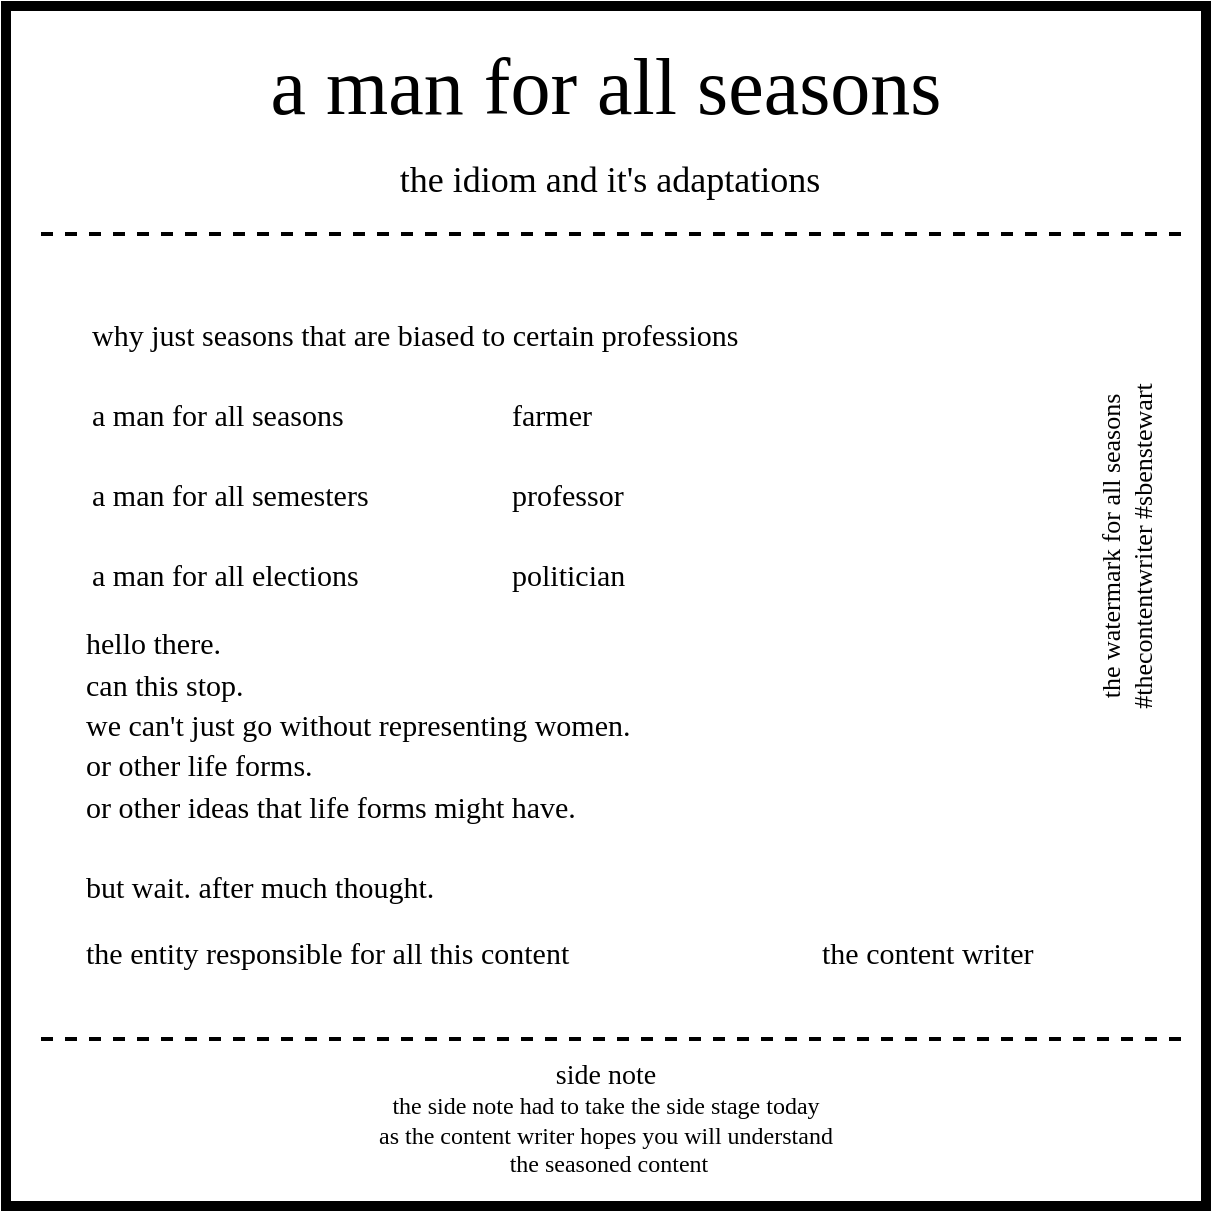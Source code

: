 <mxfile version="12.4.2" type="device" pages="1"><diagram id="dX7Dphyso45SB9-RoEhv" name="Page-1"><mxGraphModel dx="742" dy="491" grid="1" gridSize="10" guides="1" tooltips="1" connect="1" arrows="1" fold="1" page="1" pageScale="1" pageWidth="827" pageHeight="1169" math="0" shadow="0" extFonts="xkcd^https://fonts.googleapis.com/css?family=xkcd"><root><mxCell id="0"/><mxCell id="1" parent="0"/><mxCell id="nfxZPmU7g6QgWNAvG-ER-2" value="" style="whiteSpace=wrap;html=1;aspect=fixed;strokeWidth=5;fillColor=none;" parent="1" vertex="1"><mxGeometry x="210" y="90" width="600" height="600" as="geometry"/></mxCell><mxCell id="8b6ggLF4gSHIukh4vJdm-18" value="&lt;font face=&quot;xkcd&quot;&gt;&lt;span style=&quot;font-size: 40px&quot;&gt;a man for all seasons&lt;/span&gt;&lt;br&gt;&lt;/font&gt;" style="text;html=1;strokeColor=none;fillColor=none;align=center;verticalAlign=middle;whiteSpace=wrap;rounded=0;" parent="1" vertex="1"><mxGeometry x="225" y="120" width="570" height="20" as="geometry"/></mxCell><mxCell id="8b6ggLF4gSHIukh4vJdm-24" value="&lt;font face=&quot;xkcd&quot;&gt;&lt;span style=&quot;font-size: 18px&quot;&gt;the idiom and it's adaptations&lt;/span&gt;&lt;br&gt;&lt;/font&gt;" style="text;html=1;strokeColor=none;fillColor=none;align=center;verticalAlign=middle;whiteSpace=wrap;rounded=0;" parent="1" vertex="1"><mxGeometry x="271.5" y="167" width="480" height="20" as="geometry"/></mxCell><mxCell id="8b6ggLF4gSHIukh4vJdm-30" value="" style="endArrow=none;dashed=1;html=1;strokeWidth=2;" parent="1" edge="1"><mxGeometry width="50" height="50" relative="1" as="geometry"><mxPoint x="797.5" y="204" as="sourcePoint"/><mxPoint x="222.5" y="204" as="targetPoint"/></mxGeometry></mxCell><mxCell id="k-dpR7HA_-HZ3Fbqk2lw-16" value="" style="endArrow=none;dashed=1;html=1;strokeWidth=2;" parent="1" edge="1"><mxGeometry width="50" height="50" relative="1" as="geometry"><mxPoint x="797.5" y="606.5" as="sourcePoint"/><mxPoint x="222.5" y="606.5" as="targetPoint"/></mxGeometry></mxCell><mxCell id="k-dpR7HA_-HZ3Fbqk2lw-17" value="&lt;font face=&quot;xkcd&quot;&gt;&lt;span style=&quot;font-size: 14px&quot;&gt;side note&lt;/span&gt;&lt;/font&gt;&lt;font face=&quot;xkcd&quot;&gt;&lt;br&gt;the side note had to take the side stage today&lt;br&gt;as the content writer hopes you will understand&lt;br&gt;&amp;nbsp;the seasoned content&lt;br&gt;&lt;/font&gt;" style="text;html=1;strokeColor=none;fillColor=none;align=center;verticalAlign=middle;whiteSpace=wrap;rounded=0;" parent="1" vertex="1"><mxGeometry x="210" y="606" width="600" height="80" as="geometry"/></mxCell><mxCell id="euaHSMH8fYii958cPEId-22" style="edgeStyle=orthogonalEdgeStyle;rounded=0;orthogonalLoop=1;jettySize=auto;html=1;exitX=0.5;exitY=1;exitDx=0;exitDy=0;strokeWidth=2;" parent="1" edge="1"><mxGeometry relative="1" as="geometry"><mxPoint x="661" y="451" as="sourcePoint"/><mxPoint x="661" y="451" as="targetPoint"/></mxGeometry></mxCell><mxCell id="pKVuHFSoDqtFi99w7tCS-15" value="&lt;font face=&quot;xkcd&quot; style=&quot;font-size: 13px&quot;&gt;&lt;font style=&quot;font-size: 13px&quot;&gt;the watermark for all seasons&lt;br&gt;&lt;/font&gt;#thecontentwriter #sbenstewart&lt;br&gt;&lt;/font&gt;" style="text;html=1;strokeColor=none;fillColor=none;align=center;verticalAlign=middle;whiteSpace=wrap;rounded=0;rotation=-90;" parent="1" vertex="1"><mxGeometry x="640" y="350" width="260" height="20" as="geometry"/></mxCell><mxCell id="ltHqey2n1SsZWQ5ZSNxI-1" value="&lt;font style=&quot;font-size: 15px&quot;&gt;a man for all seasons&lt;/font&gt;" style="text;html=1;strokeColor=none;fillColor=none;align=left;verticalAlign=middle;whiteSpace=wrap;rounded=0;fontFamily=xkcd;fontSize=17;" parent="1" vertex="1"><mxGeometry x="251" y="280" width="179" height="29" as="geometry"/></mxCell><mxCell id="C6UbpRtFTOUmKaRcRLtf-1" value="&lt;font style=&quot;font-size: 15px&quot;&gt;farmer&lt;/font&gt;" style="text;html=1;strokeColor=none;fillColor=none;align=left;verticalAlign=middle;whiteSpace=wrap;rounded=0;fontFamily=xkcd;fontSize=17;" vertex="1" parent="1"><mxGeometry x="461" y="280" width="179" height="29" as="geometry"/></mxCell><mxCell id="C6UbpRtFTOUmKaRcRLtf-2" value="&lt;font style=&quot;font-size: 15px&quot;&gt;a man for all semesters&lt;/font&gt;" style="text;html=1;strokeColor=none;fillColor=none;align=left;verticalAlign=middle;whiteSpace=wrap;rounded=0;fontFamily=xkcd;fontSize=17;" vertex="1" parent="1"><mxGeometry x="251" y="320" width="189" height="29" as="geometry"/></mxCell><mxCell id="C6UbpRtFTOUmKaRcRLtf-3" value="&lt;span style=&quot;font-size: 15px&quot;&gt;professor&lt;/span&gt;" style="text;html=1;strokeColor=none;fillColor=none;align=left;verticalAlign=middle;whiteSpace=wrap;rounded=0;fontFamily=xkcd;fontSize=17;" vertex="1" parent="1"><mxGeometry x="461" y="320" width="179" height="29" as="geometry"/></mxCell><mxCell id="C6UbpRtFTOUmKaRcRLtf-6" value="&lt;font style=&quot;font-size: 15px&quot;&gt;a man for all elections&lt;/font&gt;" style="text;html=1;strokeColor=none;fillColor=none;align=left;verticalAlign=middle;whiteSpace=wrap;rounded=0;fontFamily=xkcd;fontSize=17;" vertex="1" parent="1"><mxGeometry x="251" y="360" width="189" height="29" as="geometry"/></mxCell><mxCell id="C6UbpRtFTOUmKaRcRLtf-7" value="&lt;span style=&quot;font-size: 15px&quot;&gt;politician&lt;/span&gt;" style="text;html=1;strokeColor=none;fillColor=none;align=left;verticalAlign=middle;whiteSpace=wrap;rounded=0;fontFamily=xkcd;fontSize=17;" vertex="1" parent="1"><mxGeometry x="461" y="360" width="179" height="29" as="geometry"/></mxCell><mxCell id="C6UbpRtFTOUmKaRcRLtf-14" value="&lt;font style=&quot;font-size: 15px&quot;&gt;why just seasons that are biased to certain professions&lt;/font&gt;" style="text;html=1;strokeColor=none;fillColor=none;align=left;verticalAlign=middle;whiteSpace=wrap;rounded=0;fontFamily=xkcd;fontSize=17;" vertex="1" parent="1"><mxGeometry x="251" y="240" width="469" height="29" as="geometry"/></mxCell><mxCell id="C6UbpRtFTOUmKaRcRLtf-15" value="&lt;font style=&quot;font-size: 15px&quot;&gt;hello there.&lt;br&gt;can this stop. &lt;br&gt;we can't just go without representing women.&lt;br&gt;or other life forms.&lt;br&gt;or other ideas that life forms might have.&lt;br&gt;&lt;br&gt;but wait. after much thought.&lt;br&gt;&lt;/font&gt;" style="text;html=1;strokeColor=none;fillColor=none;align=left;verticalAlign=middle;whiteSpace=wrap;rounded=0;fontFamily=xkcd;fontSize=17;" vertex="1" parent="1"><mxGeometry x="248" y="410" width="469" height="120" as="geometry"/></mxCell><mxCell id="C6UbpRtFTOUmKaRcRLtf-16" value="&lt;font style=&quot;font-size: 15px&quot;&gt;the entity responsible for all this content&lt;/font&gt;" style="text;html=1;strokeColor=none;fillColor=none;align=left;verticalAlign=middle;whiteSpace=wrap;rounded=0;fontFamily=xkcd;fontSize=17;" vertex="1" parent="1"><mxGeometry x="248" y="549" width="349" height="29" as="geometry"/></mxCell><mxCell id="C6UbpRtFTOUmKaRcRLtf-17" value="&lt;span style=&quot;font-size: 15px&quot;&gt;the content writer&lt;/span&gt;" style="text;html=1;strokeColor=none;fillColor=none;align=left;verticalAlign=middle;whiteSpace=wrap;rounded=0;fontFamily=xkcd;fontSize=17;" vertex="1" parent="1"><mxGeometry x="616" y="549" width="179" height="29" as="geometry"/></mxCell></root></mxGraphModel></diagram></mxfile>